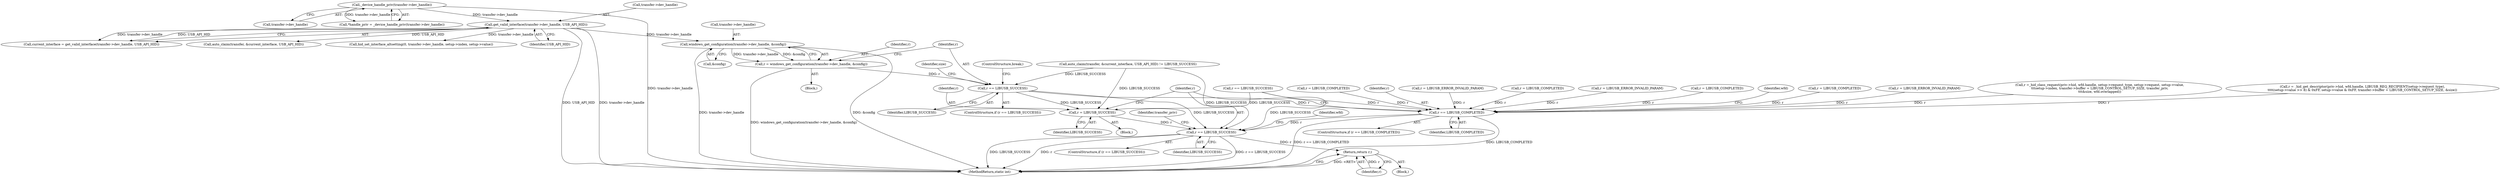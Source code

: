 digraph "1_Chrome_ac149a8d4371c0e01e0934fdd57b09e86f96b5b9_25@pointer" {
"1000287" [label="(Call,windows_get_configuration(transfer->dev_handle, &config))"];
"1000189" [label="(Call,get_valid_interface(transfer->dev_handle, USB_API_HID))"];
"1000119" [label="(Call,_device_handle_priv(transfer->dev_handle))"];
"1000285" [label="(Call,r = windows_get_configuration(transfer->dev_handle, &config))"];
"1000294" [label="(Call,r == LIBUSB_SUCCESS)"];
"1000430" [label="(Call,r == LIBUSB_COMPLETED)"];
"1000454" [label="(Call,r == LIBUSB_SUCCESS)"];
"1000475" [label="(Return,return r;)"];
"1000450" [label="(Call,r = LIBUSB_SUCCESS)"];
"1000294" [label="(Call,r == LIBUSB_SUCCESS)"];
"1000190" [label="(Call,transfer->dev_handle)"];
"1000288" [label="(Call,transfer->dev_handle)"];
"1000299" [label="(Identifier,size)"];
"1000452" [label="(Identifier,LIBUSB_SUCCESS)"];
"1000388" [label="(Call,r =_hid_class_request(priv->hid, wfd.handle, setup->request_type, setup->request, setup->value,\n\t\t\tsetup->index, transfer->buffer + LIBUSB_CONTROL_SETUP_SIZE, transfer_priv,\n\t\t\t&size, wfd.overlapped))"];
"1000455" [label="(Identifier,r)"];
"1000477" [label="(MethodReturn,static int)"];
"1000285" [label="(Call,r = windows_get_configuration(transfer->dev_handle, &config))"];
"1000291" [label="(Call,&config)"];
"1000476" [label="(Identifier,r)"];
"1000454" [label="(Call,r == LIBUSB_SUCCESS)"];
"1000200" [label="(Call,auto_claim(transfer, &current_interface, USB_API_HID) != LIBUSB_SUCCESS)"];
"1000295" [label="(Identifier,r)"];
"1000286" [label="(Identifier,r)"];
"1000296" [label="(Identifier,LIBUSB_SUCCESS)"];
"1000433" [label="(Block,)"];
"1000119" [label="(Call,_device_handle_priv(transfer->dev_handle))"];
"1000429" [label="(ControlStructure,if (r == LIBUSB_COMPLETED))"];
"1000120" [label="(Call,transfer->dev_handle)"];
"1000251" [label="(Call,r = _hid_get_descriptor(priv->hid, wfd.handle, LIBUSB_REQ_RECIPIENT(setup->request_type),\n\t\t\t\t(setup->value >> 8) & 0xFF, setup->value & 0xFF, transfer->buffer + LIBUSB_CONTROL_SETUP_SIZE, &size))"];
"1000453" [label="(ControlStructure,if (r == LIBUSB_SUCCESS))"];
"1000187" [label="(Call,current_interface = get_valid_interface(transfer->dev_handle, USB_API_HID))"];
"1000315" [label="(ControlStructure,break;)"];
"1000475" [label="(Return,return r;)"];
"1000201" [label="(Call,auto_claim(transfer, &current_interface, USB_API_HID))"];
"1000374" [label="(Call,r = LIBUSB_COMPLETED)"];
"1000117" [label="(Call,*handle_priv = _device_handle_priv(transfer->dev_handle))"];
"1000189" [label="(Call,get_valid_interface(transfer->dev_handle, USB_API_HID))"];
"1000249" [label="(Block,)"];
"1000431" [label="(Identifier,r)"];
"1000370" [label="(Call,r == LIBUSB_SUCCESS)"];
"1000382" [label="(Call,r = LIBUSB_ERROR_INVALID_PARAM)"];
"1000103" [label="(Block,)"];
"1000351" [label="(Call,r = LIBUSB_COMPLETED)"];
"1000432" [label="(Identifier,LIBUSB_COMPLETED)"];
"1000358" [label="(Call,hid_set_interface_altsetting(0, transfer->dev_handle, setup->index, setup->value))"];
"1000425" [label="(Call,r = LIBUSB_ERROR_INVALID_PARAM)"];
"1000326" [label="(Call,r = LIBUSB_COMPLETED)"];
"1000437" [label="(Identifier,wfd)"];
"1000456" [label="(Identifier,LIBUSB_SUCCESS)"];
"1000312" [label="(Call,r = LIBUSB_COMPLETED)"];
"1000450" [label="(Call,r = LIBUSB_SUCCESS)"];
"1000287" [label="(Call,windows_get_configuration(transfer->dev_handle, &config))"];
"1000293" [label="(ControlStructure,if (r == LIBUSB_SUCCESS))"];
"1000430" [label="(Call,r == LIBUSB_COMPLETED)"];
"1000334" [label="(Call,r = LIBUSB_ERROR_INVALID_PARAM)"];
"1000474" [label="(Identifier,wfd)"];
"1000451" [label="(Identifier,r)"];
"1000193" [label="(Identifier,USB_API_HID)"];
"1000460" [label="(Identifier,transfer_priv)"];
"1000287" -> "1000285"  [label="AST: "];
"1000287" -> "1000291"  [label="CFG: "];
"1000288" -> "1000287"  [label="AST: "];
"1000291" -> "1000287"  [label="AST: "];
"1000285" -> "1000287"  [label="CFG: "];
"1000287" -> "1000477"  [label="DDG: &config"];
"1000287" -> "1000477"  [label="DDG: transfer->dev_handle"];
"1000287" -> "1000285"  [label="DDG: transfer->dev_handle"];
"1000287" -> "1000285"  [label="DDG: &config"];
"1000189" -> "1000287"  [label="DDG: transfer->dev_handle"];
"1000189" -> "1000187"  [label="AST: "];
"1000189" -> "1000193"  [label="CFG: "];
"1000190" -> "1000189"  [label="AST: "];
"1000193" -> "1000189"  [label="AST: "];
"1000187" -> "1000189"  [label="CFG: "];
"1000189" -> "1000477"  [label="DDG: transfer->dev_handle"];
"1000189" -> "1000477"  [label="DDG: USB_API_HID"];
"1000189" -> "1000187"  [label="DDG: transfer->dev_handle"];
"1000189" -> "1000187"  [label="DDG: USB_API_HID"];
"1000119" -> "1000189"  [label="DDG: transfer->dev_handle"];
"1000189" -> "1000201"  [label="DDG: USB_API_HID"];
"1000189" -> "1000358"  [label="DDG: transfer->dev_handle"];
"1000119" -> "1000117"  [label="AST: "];
"1000119" -> "1000120"  [label="CFG: "];
"1000120" -> "1000119"  [label="AST: "];
"1000117" -> "1000119"  [label="CFG: "];
"1000119" -> "1000477"  [label="DDG: transfer->dev_handle"];
"1000119" -> "1000117"  [label="DDG: transfer->dev_handle"];
"1000285" -> "1000249"  [label="AST: "];
"1000286" -> "1000285"  [label="AST: "];
"1000295" -> "1000285"  [label="CFG: "];
"1000285" -> "1000477"  [label="DDG: windows_get_configuration(transfer->dev_handle, &config)"];
"1000285" -> "1000294"  [label="DDG: r"];
"1000294" -> "1000293"  [label="AST: "];
"1000294" -> "1000296"  [label="CFG: "];
"1000295" -> "1000294"  [label="AST: "];
"1000296" -> "1000294"  [label="AST: "];
"1000299" -> "1000294"  [label="CFG: "];
"1000315" -> "1000294"  [label="CFG: "];
"1000200" -> "1000294"  [label="DDG: LIBUSB_SUCCESS"];
"1000294" -> "1000430"  [label="DDG: r"];
"1000294" -> "1000450"  [label="DDG: LIBUSB_SUCCESS"];
"1000294" -> "1000454"  [label="DDG: LIBUSB_SUCCESS"];
"1000430" -> "1000429"  [label="AST: "];
"1000430" -> "1000432"  [label="CFG: "];
"1000431" -> "1000430"  [label="AST: "];
"1000432" -> "1000430"  [label="AST: "];
"1000437" -> "1000430"  [label="CFG: "];
"1000455" -> "1000430"  [label="CFG: "];
"1000430" -> "1000477"  [label="DDG: LIBUSB_COMPLETED"];
"1000430" -> "1000477"  [label="DDG: r == LIBUSB_COMPLETED"];
"1000374" -> "1000430"  [label="DDG: r"];
"1000382" -> "1000430"  [label="DDG: r"];
"1000388" -> "1000430"  [label="DDG: r"];
"1000312" -> "1000430"  [label="DDG: r"];
"1000351" -> "1000430"  [label="DDG: r"];
"1000326" -> "1000430"  [label="DDG: r"];
"1000334" -> "1000430"  [label="DDG: r"];
"1000370" -> "1000430"  [label="DDG: r"];
"1000251" -> "1000430"  [label="DDG: r"];
"1000425" -> "1000430"  [label="DDG: r"];
"1000430" -> "1000454"  [label="DDG: r"];
"1000454" -> "1000453"  [label="AST: "];
"1000454" -> "1000456"  [label="CFG: "];
"1000455" -> "1000454"  [label="AST: "];
"1000456" -> "1000454"  [label="AST: "];
"1000460" -> "1000454"  [label="CFG: "];
"1000474" -> "1000454"  [label="CFG: "];
"1000454" -> "1000477"  [label="DDG: r"];
"1000454" -> "1000477"  [label="DDG: r == LIBUSB_SUCCESS"];
"1000454" -> "1000477"  [label="DDG: LIBUSB_SUCCESS"];
"1000450" -> "1000454"  [label="DDG: r"];
"1000200" -> "1000454"  [label="DDG: LIBUSB_SUCCESS"];
"1000370" -> "1000454"  [label="DDG: LIBUSB_SUCCESS"];
"1000454" -> "1000475"  [label="DDG: r"];
"1000475" -> "1000103"  [label="AST: "];
"1000475" -> "1000476"  [label="CFG: "];
"1000476" -> "1000475"  [label="AST: "];
"1000477" -> "1000475"  [label="CFG: "];
"1000475" -> "1000477"  [label="DDG: <RET>"];
"1000476" -> "1000475"  [label="DDG: r"];
"1000450" -> "1000433"  [label="AST: "];
"1000450" -> "1000452"  [label="CFG: "];
"1000451" -> "1000450"  [label="AST: "];
"1000452" -> "1000450"  [label="AST: "];
"1000455" -> "1000450"  [label="CFG: "];
"1000200" -> "1000450"  [label="DDG: LIBUSB_SUCCESS"];
"1000370" -> "1000450"  [label="DDG: LIBUSB_SUCCESS"];
}

